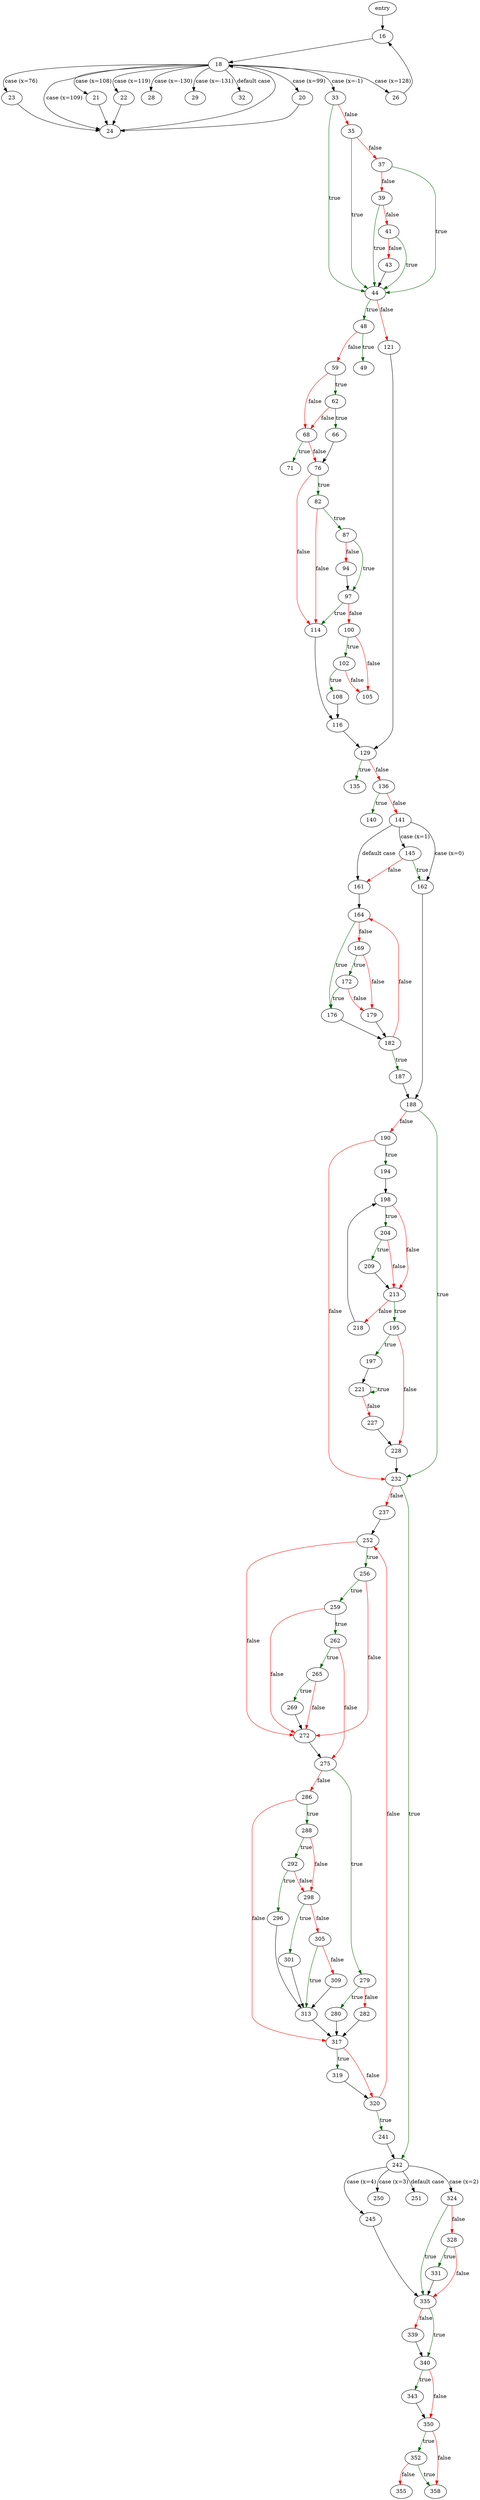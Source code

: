 digraph "main" {
	// Node definitions.
	2 [label=entry];
	16;
	18;
	20;
	21;
	22;
	23;
	24;
	26;
	28;
	29;
	32;
	33;
	35;
	37;
	39;
	41;
	43;
	44;
	48;
	49;
	59;
	62;
	66;
	68;
	71;
	76;
	82;
	87;
	94;
	97;
	100;
	102;
	105;
	108;
	114;
	116;
	121;
	129;
	135;
	136;
	140;
	141;
	145;
	161;
	162;
	164;
	169;
	172;
	176;
	179;
	182;
	187;
	188;
	190;
	194;
	195;
	197;
	198;
	204;
	209;
	213;
	218;
	221;
	227;
	228;
	232;
	237;
	241;
	242;
	245;
	250;
	251;
	252;
	256;
	259;
	262;
	265;
	269;
	272;
	275;
	279;
	280;
	282;
	286;
	288;
	292;
	296;
	298;
	301;
	305;
	309;
	313;
	317;
	319;
	320;
	324;
	328;
	331;
	335;
	339;
	340;
	343;
	350;
	352;
	355;
	358;

	// Edge definitions.
	2 -> 16;
	16 -> 18;
	18 -> 20 [label="case (x=99)"];
	18 -> 21 [label="case (x=108)"];
	18 -> 22 [label="case (x=119)"];
	18 -> 23 [label="case (x=76)"];
	18 -> 24 [label="case (x=109)"];
	18 -> 26 [label="case (x=128)"];
	18 -> 28 [label="case (x=-130)"];
	18 -> 29 [label="case (x=-131)"];
	18 -> 32 [label="default case"];
	18 -> 33 [label="case (x=-1)"];
	20 -> 24;
	21 -> 24;
	22 -> 24;
	23 -> 24;
	24 -> 18;
	26 -> 16;
	33 -> 35 [
		color=red
		label=false
	];
	33 -> 44 [
		color=darkgreen
		label=true
	];
	35 -> 37 [
		color=red
		label=false
	];
	35 -> 44 [
		color=darkgreen
		label=true
	];
	37 -> 39 [
		color=red
		label=false
	];
	37 -> 44 [
		color=darkgreen
		label=true
	];
	39 -> 41 [
		color=red
		label=false
	];
	39 -> 44 [
		color=darkgreen
		label=true
	];
	41 -> 43 [
		color=red
		label=false
	];
	41 -> 44 [
		color=darkgreen
		label=true
	];
	43 -> 44;
	44 -> 48 [
		color=darkgreen
		label=true
	];
	44 -> 121 [
		color=red
		label=false
	];
	48 -> 49 [
		color=darkgreen
		label=true
	];
	48 -> 59 [
		color=red
		label=false
	];
	59 -> 62 [
		color=darkgreen
		label=true
	];
	59 -> 68 [
		color=red
		label=false
	];
	62 -> 66 [
		color=darkgreen
		label=true
	];
	62 -> 68 [
		color=red
		label=false
	];
	66 -> 76;
	68 -> 71 [
		color=darkgreen
		label=true
	];
	68 -> 76 [
		color=red
		label=false
	];
	76 -> 82 [
		color=darkgreen
		label=true
	];
	76 -> 114 [
		color=red
		label=false
	];
	82 -> 87 [
		color=darkgreen
		label=true
	];
	82 -> 114 [
		color=red
		label=false
	];
	87 -> 94 [
		color=red
		label=false
	];
	87 -> 97 [
		color=darkgreen
		label=true
	];
	94 -> 97;
	97 -> 100 [
		color=red
		label=false
	];
	97 -> 114 [
		color=darkgreen
		label=true
	];
	100 -> 102 [
		color=darkgreen
		label=true
	];
	100 -> 105 [
		color=red
		label=false
	];
	102 -> 105 [
		color=red
		label=false
	];
	102 -> 108 [
		color=darkgreen
		label=true
	];
	108 -> 116;
	114 -> 116;
	116 -> 129;
	121 -> 129;
	129 -> 135 [
		color=darkgreen
		label=true
	];
	129 -> 136 [
		color=red
		label=false
	];
	136 -> 140 [
		color=darkgreen
		label=true
	];
	136 -> 141 [
		color=red
		label=false
	];
	141 -> 145 [label="case (x=1)"];
	141 -> 161 [label="default case"];
	141 -> 162 [label="case (x=0)"];
	145 -> 161 [
		color=red
		label=false
	];
	145 -> 162 [
		color=darkgreen
		label=true
	];
	161 -> 164;
	162 -> 188;
	164 -> 169 [
		color=red
		label=false
	];
	164 -> 176 [
		color=darkgreen
		label=true
	];
	169 -> 172 [
		color=darkgreen
		label=true
	];
	169 -> 179 [
		color=red
		label=false
	];
	172 -> 176 [
		color=darkgreen
		label=true
	];
	172 -> 179 [
		color=red
		label=false
	];
	176 -> 182;
	179 -> 182;
	182 -> 164 [
		color=red
		label=false
	];
	182 -> 187 [
		color=darkgreen
		label=true
	];
	187 -> 188;
	188 -> 190 [
		color=red
		label=false
	];
	188 -> 232 [
		color=darkgreen
		label=true
	];
	190 -> 194 [
		color=darkgreen
		label=true
	];
	190 -> 232 [
		color=red
		label=false
	];
	194 -> 198;
	195 -> 197 [
		color=darkgreen
		label=true
	];
	195 -> 228 [
		color=red
		label=false
	];
	197 -> 221;
	198 -> 204 [
		color=darkgreen
		label=true
	];
	198 -> 213 [
		color=red
		label=false
	];
	204 -> 209 [
		color=darkgreen
		label=true
	];
	204 -> 213 [
		color=red
		label=false
	];
	209 -> 213;
	213 -> 195 [
		color=darkgreen
		label=true
	];
	213 -> 218 [
		color=red
		label=false
	];
	218 -> 198;
	221 -> 221 [
		color=darkgreen
		label=true
	];
	221 -> 227 [
		color=red
		label=false
	];
	227 -> 228;
	228 -> 232;
	232 -> 237 [
		color=red
		label=false
	];
	232 -> 242 [
		color=darkgreen
		label=true
	];
	237 -> 252;
	241 -> 242;
	242 -> 245 [label="case (x=4)"];
	242 -> 250 [label="case (x=3)"];
	242 -> 251 [label="default case"];
	242 -> 324 [label="case (x=2)"];
	245 -> 335;
	252 -> 256 [
		color=darkgreen
		label=true
	];
	252 -> 272 [
		color=red
		label=false
	];
	256 -> 259 [
		color=darkgreen
		label=true
	];
	256 -> 272 [
		color=red
		label=false
	];
	259 -> 262 [
		color=darkgreen
		label=true
	];
	259 -> 272 [
		color=red
		label=false
	];
	262 -> 265 [
		color=darkgreen
		label=true
	];
	262 -> 275 [
		color=red
		label=false
	];
	265 -> 269 [
		color=darkgreen
		label=true
	];
	265 -> 272 [
		color=red
		label=false
	];
	269 -> 272;
	272 -> 275;
	275 -> 279 [
		color=darkgreen
		label=true
	];
	275 -> 286 [
		color=red
		label=false
	];
	279 -> 280 [
		color=darkgreen
		label=true
	];
	279 -> 282 [
		color=red
		label=false
	];
	280 -> 317;
	282 -> 317;
	286 -> 288 [
		color=darkgreen
		label=true
	];
	286 -> 317 [
		color=red
		label=false
	];
	288 -> 292 [
		color=darkgreen
		label=true
	];
	288 -> 298 [
		color=red
		label=false
	];
	292 -> 296 [
		color=darkgreen
		label=true
	];
	292 -> 298 [
		color=red
		label=false
	];
	296 -> 313;
	298 -> 301 [
		color=darkgreen
		label=true
	];
	298 -> 305 [
		color=red
		label=false
	];
	301 -> 313;
	305 -> 309 [
		color=red
		label=false
	];
	305 -> 313 [
		color=darkgreen
		label=true
	];
	309 -> 313;
	313 -> 317;
	317 -> 319 [
		color=darkgreen
		label=true
	];
	317 -> 320 [
		color=red
		label=false
	];
	319 -> 320;
	320 -> 241 [
		color=darkgreen
		label=true
	];
	320 -> 252 [
		color=red
		label=false
	];
	324 -> 328 [
		color=red
		label=false
	];
	324 -> 335 [
		color=darkgreen
		label=true
	];
	328 -> 331 [
		color=darkgreen
		label=true
	];
	328 -> 335 [
		color=red
		label=false
	];
	331 -> 335;
	335 -> 339 [
		color=red
		label=false
	];
	335 -> 340 [
		color=darkgreen
		label=true
	];
	339 -> 340;
	340 -> 343 [
		color=darkgreen
		label=true
	];
	340 -> 350 [
		color=red
		label=false
	];
	343 -> 350;
	350 -> 352 [
		color=darkgreen
		label=true
	];
	350 -> 358 [
		color=red
		label=false
	];
	352 -> 355 [
		color=red
		label=false
	];
	352 -> 358 [
		color=darkgreen
		label=true
	];
}